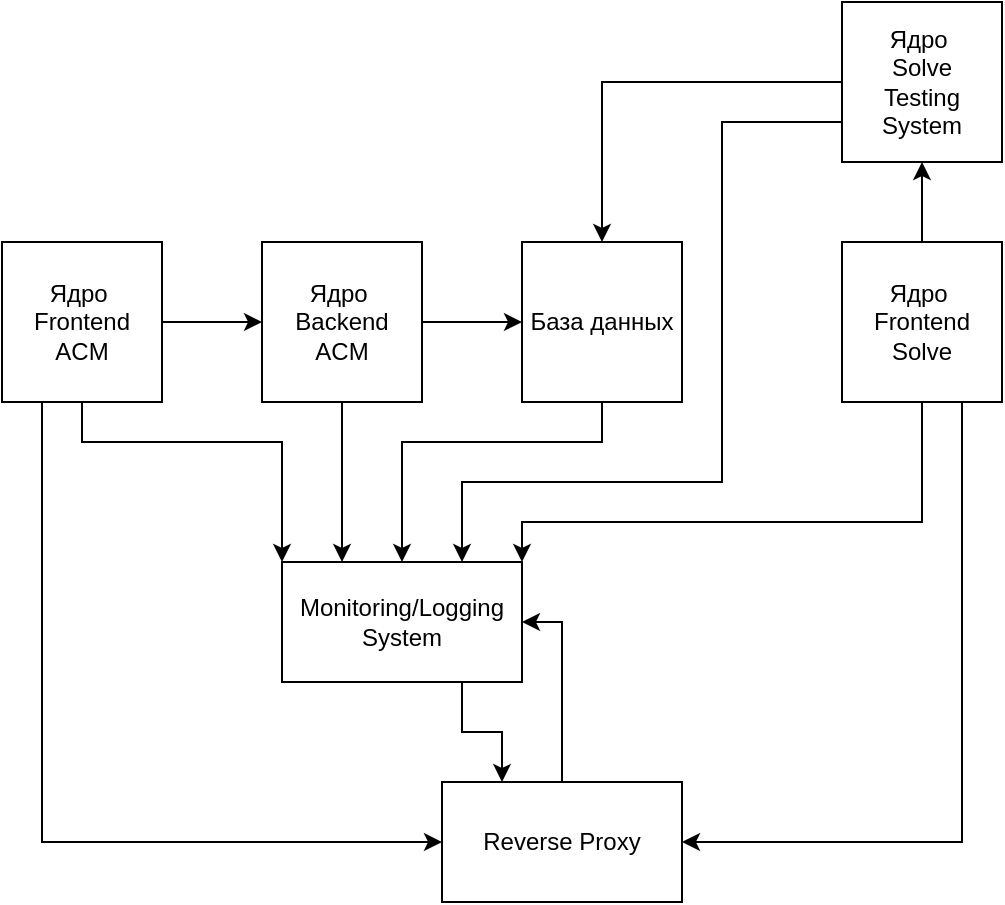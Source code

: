 <mxfile version="20.6.2" type="device"><diagram id="bZvW7yshjrCMyH24pOFa" name="Page-1"><mxGraphModel dx="1731" dy="1040" grid="1" gridSize="10" guides="1" tooltips="1" connect="1" arrows="1" fold="1" page="1" pageScale="1" pageWidth="827" pageHeight="583" math="0" shadow="0"><root><mxCell id="0"/><mxCell id="1" parent="0"/><mxCell id="jQVqpGdy55bVpMf5m1QV-11" style="edgeStyle=orthogonalEdgeStyle;rounded=0;orthogonalLoop=1;jettySize=auto;html=1;entryX=0;entryY=0.5;entryDx=0;entryDy=0;" edge="1" parent="1" source="jQVqpGdy55bVpMf5m1QV-1" target="jQVqpGdy55bVpMf5m1QV-2"><mxGeometry relative="1" as="geometry"/></mxCell><mxCell id="jQVqpGdy55bVpMf5m1QV-15" style="edgeStyle=orthogonalEdgeStyle;rounded=0;orthogonalLoop=1;jettySize=auto;html=1;entryX=0.25;entryY=0;entryDx=0;entryDy=0;" edge="1" parent="1" source="jQVqpGdy55bVpMf5m1QV-1" target="jQVqpGdy55bVpMf5m1QV-9"><mxGeometry relative="1" as="geometry"/></mxCell><mxCell id="jQVqpGdy55bVpMf5m1QV-1" value="Ядро&amp;nbsp;&lt;br&gt;Backend&lt;br&gt;ACM" style="whiteSpace=wrap;html=1;aspect=fixed;" vertex="1" parent="1"><mxGeometry x="293" y="187" width="80" height="80" as="geometry"/></mxCell><mxCell id="jQVqpGdy55bVpMf5m1QV-16" style="edgeStyle=orthogonalEdgeStyle;rounded=0;orthogonalLoop=1;jettySize=auto;html=1;entryX=0.5;entryY=0;entryDx=0;entryDy=0;" edge="1" parent="1" source="jQVqpGdy55bVpMf5m1QV-2" target="jQVqpGdy55bVpMf5m1QV-9"><mxGeometry relative="1" as="geometry"><Array as="points"><mxPoint x="463" y="287"/><mxPoint x="363" y="287"/></Array></mxGeometry></mxCell><mxCell id="jQVqpGdy55bVpMf5m1QV-2" value="База данных" style="whiteSpace=wrap;html=1;aspect=fixed;" vertex="1" parent="1"><mxGeometry x="423" y="187" width="80" height="80" as="geometry"/></mxCell><mxCell id="jQVqpGdy55bVpMf5m1QV-10" style="edgeStyle=orthogonalEdgeStyle;rounded=0;orthogonalLoop=1;jettySize=auto;html=1;entryX=0;entryY=0.5;entryDx=0;entryDy=0;" edge="1" parent="1" source="jQVqpGdy55bVpMf5m1QV-3" target="jQVqpGdy55bVpMf5m1QV-1"><mxGeometry relative="1" as="geometry"/></mxCell><mxCell id="jQVqpGdy55bVpMf5m1QV-21" style="edgeStyle=orthogonalEdgeStyle;rounded=0;orthogonalLoop=1;jettySize=auto;html=1;entryX=0;entryY=0;entryDx=0;entryDy=0;" edge="1" parent="1" source="jQVqpGdy55bVpMf5m1QV-3" target="jQVqpGdy55bVpMf5m1QV-9"><mxGeometry relative="1" as="geometry"><Array as="points"><mxPoint x="203" y="287"/><mxPoint x="303" y="287"/></Array></mxGeometry></mxCell><mxCell id="jQVqpGdy55bVpMf5m1QV-23" style="edgeStyle=orthogonalEdgeStyle;rounded=0;orthogonalLoop=1;jettySize=auto;html=1;exitX=0.25;exitY=1;exitDx=0;exitDy=0;entryX=0;entryY=0.5;entryDx=0;entryDy=0;" edge="1" parent="1" source="jQVqpGdy55bVpMf5m1QV-3" target="jQVqpGdy55bVpMf5m1QV-6"><mxGeometry relative="1" as="geometry"/></mxCell><mxCell id="jQVqpGdy55bVpMf5m1QV-3" value="Ядро&amp;nbsp;&lt;br&gt;Frontend &lt;br&gt;ACM" style="whiteSpace=wrap;html=1;aspect=fixed;" vertex="1" parent="1"><mxGeometry x="163" y="187" width="80" height="80" as="geometry"/></mxCell><mxCell id="jQVqpGdy55bVpMf5m1QV-13" style="edgeStyle=orthogonalEdgeStyle;rounded=0;orthogonalLoop=1;jettySize=auto;html=1;entryX=0.5;entryY=1;entryDx=0;entryDy=0;" edge="1" parent="1" source="jQVqpGdy55bVpMf5m1QV-4" target="jQVqpGdy55bVpMf5m1QV-7"><mxGeometry relative="1" as="geometry"/></mxCell><mxCell id="jQVqpGdy55bVpMf5m1QV-22" style="edgeStyle=orthogonalEdgeStyle;rounded=0;orthogonalLoop=1;jettySize=auto;html=1;entryX=1;entryY=0;entryDx=0;entryDy=0;" edge="1" parent="1" source="jQVqpGdy55bVpMf5m1QV-4" target="jQVqpGdy55bVpMf5m1QV-9"><mxGeometry relative="1" as="geometry"><Array as="points"><mxPoint x="623" y="327"/><mxPoint x="423" y="327"/></Array></mxGeometry></mxCell><mxCell id="jQVqpGdy55bVpMf5m1QV-24" style="edgeStyle=orthogonalEdgeStyle;rounded=0;orthogonalLoop=1;jettySize=auto;html=1;exitX=0.75;exitY=1;exitDx=0;exitDy=0;entryX=1;entryY=0.5;entryDx=0;entryDy=0;" edge="1" parent="1" source="jQVqpGdy55bVpMf5m1QV-4" target="jQVqpGdy55bVpMf5m1QV-6"><mxGeometry relative="1" as="geometry"/></mxCell><mxCell id="jQVqpGdy55bVpMf5m1QV-4" value="Ядро&amp;nbsp;&lt;br&gt;Frontend &lt;br&gt;Solve" style="whiteSpace=wrap;html=1;aspect=fixed;" vertex="1" parent="1"><mxGeometry x="583" y="187" width="80" height="80" as="geometry"/></mxCell><mxCell id="jQVqpGdy55bVpMf5m1QV-17" style="edgeStyle=orthogonalEdgeStyle;rounded=0;orthogonalLoop=1;jettySize=auto;html=1;entryX=1;entryY=0.5;entryDx=0;entryDy=0;" edge="1" parent="1" source="jQVqpGdy55bVpMf5m1QV-6" target="jQVqpGdy55bVpMf5m1QV-9"><mxGeometry relative="1" as="geometry"/></mxCell><mxCell id="jQVqpGdy55bVpMf5m1QV-6" value="Reverse Proxy" style="rounded=0;whiteSpace=wrap;html=1;" vertex="1" parent="1"><mxGeometry x="383" y="457" width="120" height="60" as="geometry"/></mxCell><mxCell id="jQVqpGdy55bVpMf5m1QV-12" style="edgeStyle=orthogonalEdgeStyle;rounded=0;orthogonalLoop=1;jettySize=auto;html=1;entryX=0.5;entryY=0;entryDx=0;entryDy=0;" edge="1" parent="1" source="jQVqpGdy55bVpMf5m1QV-7" target="jQVqpGdy55bVpMf5m1QV-2"><mxGeometry relative="1" as="geometry"/></mxCell><mxCell id="jQVqpGdy55bVpMf5m1QV-20" style="edgeStyle=orthogonalEdgeStyle;rounded=0;orthogonalLoop=1;jettySize=auto;html=1;exitX=0;exitY=0.75;exitDx=0;exitDy=0;entryX=0.75;entryY=0;entryDx=0;entryDy=0;" edge="1" parent="1" source="jQVqpGdy55bVpMf5m1QV-7" target="jQVqpGdy55bVpMf5m1QV-9"><mxGeometry relative="1" as="geometry"><Array as="points"><mxPoint x="523" y="127"/><mxPoint x="523" y="307"/><mxPoint x="393" y="307"/></Array></mxGeometry></mxCell><mxCell id="jQVqpGdy55bVpMf5m1QV-7" value="Ядро&amp;nbsp;&lt;br&gt;Solve&lt;br&gt;Testing System" style="whiteSpace=wrap;html=1;aspect=fixed;" vertex="1" parent="1"><mxGeometry x="583" y="67" width="80" height="80" as="geometry"/></mxCell><mxCell id="jQVqpGdy55bVpMf5m1QV-25" style="edgeStyle=orthogonalEdgeStyle;rounded=0;orthogonalLoop=1;jettySize=auto;html=1;exitX=0.75;exitY=1;exitDx=0;exitDy=0;entryX=0.25;entryY=0;entryDx=0;entryDy=0;" edge="1" parent="1" source="jQVqpGdy55bVpMf5m1QV-9" target="jQVqpGdy55bVpMf5m1QV-6"><mxGeometry relative="1" as="geometry"/></mxCell><mxCell id="jQVqpGdy55bVpMf5m1QV-9" value="Monitoring/Logging&lt;br&gt;System" style="rounded=0;whiteSpace=wrap;html=1;" vertex="1" parent="1"><mxGeometry x="303" y="347" width="120" height="60" as="geometry"/></mxCell></root></mxGraphModel></diagram></mxfile>